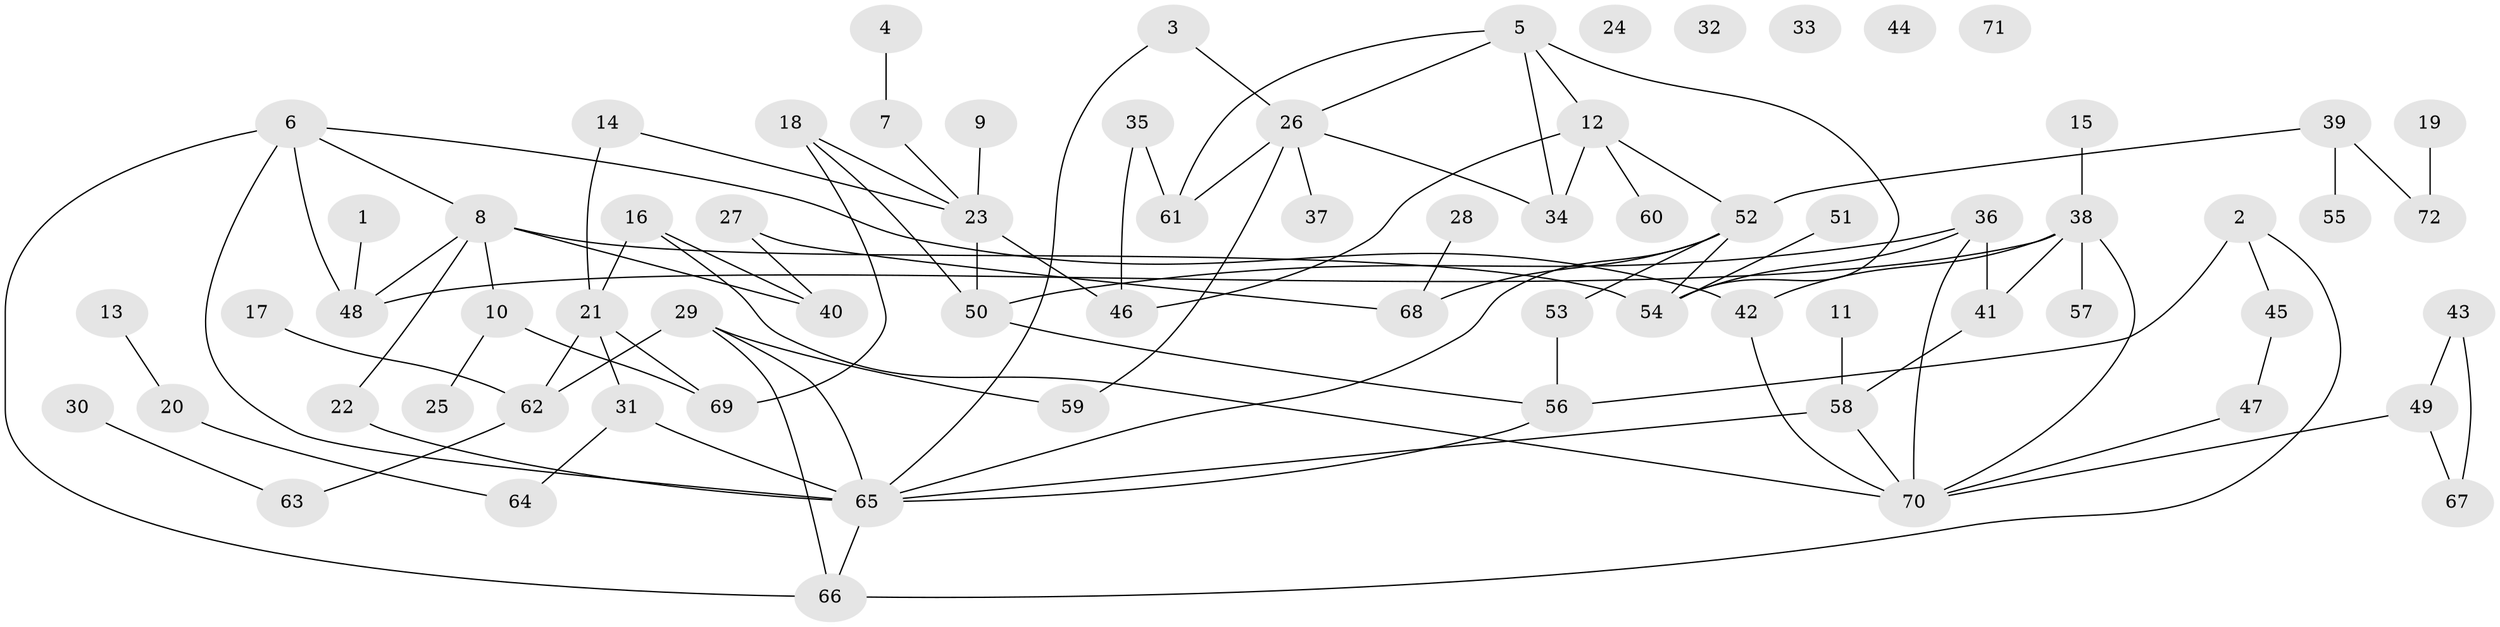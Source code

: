 // Generated by graph-tools (version 1.1) at 2025/00/03/09/25 03:00:53]
// undirected, 72 vertices, 98 edges
graph export_dot {
graph [start="1"]
  node [color=gray90,style=filled];
  1;
  2;
  3;
  4;
  5;
  6;
  7;
  8;
  9;
  10;
  11;
  12;
  13;
  14;
  15;
  16;
  17;
  18;
  19;
  20;
  21;
  22;
  23;
  24;
  25;
  26;
  27;
  28;
  29;
  30;
  31;
  32;
  33;
  34;
  35;
  36;
  37;
  38;
  39;
  40;
  41;
  42;
  43;
  44;
  45;
  46;
  47;
  48;
  49;
  50;
  51;
  52;
  53;
  54;
  55;
  56;
  57;
  58;
  59;
  60;
  61;
  62;
  63;
  64;
  65;
  66;
  67;
  68;
  69;
  70;
  71;
  72;
  1 -- 48;
  2 -- 45;
  2 -- 56;
  2 -- 66;
  3 -- 26;
  3 -- 65;
  4 -- 7;
  5 -- 12;
  5 -- 26;
  5 -- 34;
  5 -- 54;
  5 -- 61;
  6 -- 8;
  6 -- 42;
  6 -- 48;
  6 -- 65;
  6 -- 66;
  7 -- 23;
  8 -- 10;
  8 -- 22;
  8 -- 40;
  8 -- 48;
  8 -- 54;
  9 -- 23;
  10 -- 25;
  10 -- 69;
  11 -- 58;
  12 -- 34;
  12 -- 46;
  12 -- 52;
  12 -- 60;
  13 -- 20;
  14 -- 21;
  14 -- 23;
  15 -- 38;
  16 -- 21;
  16 -- 40;
  16 -- 70;
  17 -- 62;
  18 -- 23;
  18 -- 50;
  18 -- 69;
  19 -- 72;
  20 -- 64;
  21 -- 31;
  21 -- 62;
  21 -- 69;
  22 -- 65;
  23 -- 46;
  23 -- 50;
  26 -- 34;
  26 -- 37;
  26 -- 59;
  26 -- 61;
  27 -- 40;
  27 -- 68;
  28 -- 68;
  29 -- 59;
  29 -- 62;
  29 -- 65;
  29 -- 66;
  30 -- 63;
  31 -- 64;
  31 -- 65;
  35 -- 46;
  35 -- 61;
  36 -- 41;
  36 -- 50;
  36 -- 54;
  36 -- 70;
  38 -- 41;
  38 -- 42;
  38 -- 48;
  38 -- 57;
  38 -- 70;
  39 -- 52;
  39 -- 55;
  39 -- 72;
  41 -- 58;
  42 -- 70;
  43 -- 49;
  43 -- 67;
  45 -- 47;
  47 -- 70;
  49 -- 67;
  49 -- 70;
  50 -- 56;
  51 -- 54;
  52 -- 53;
  52 -- 54;
  52 -- 65;
  52 -- 68;
  53 -- 56;
  56 -- 65;
  58 -- 65;
  58 -- 70;
  62 -- 63;
  65 -- 66;
}
